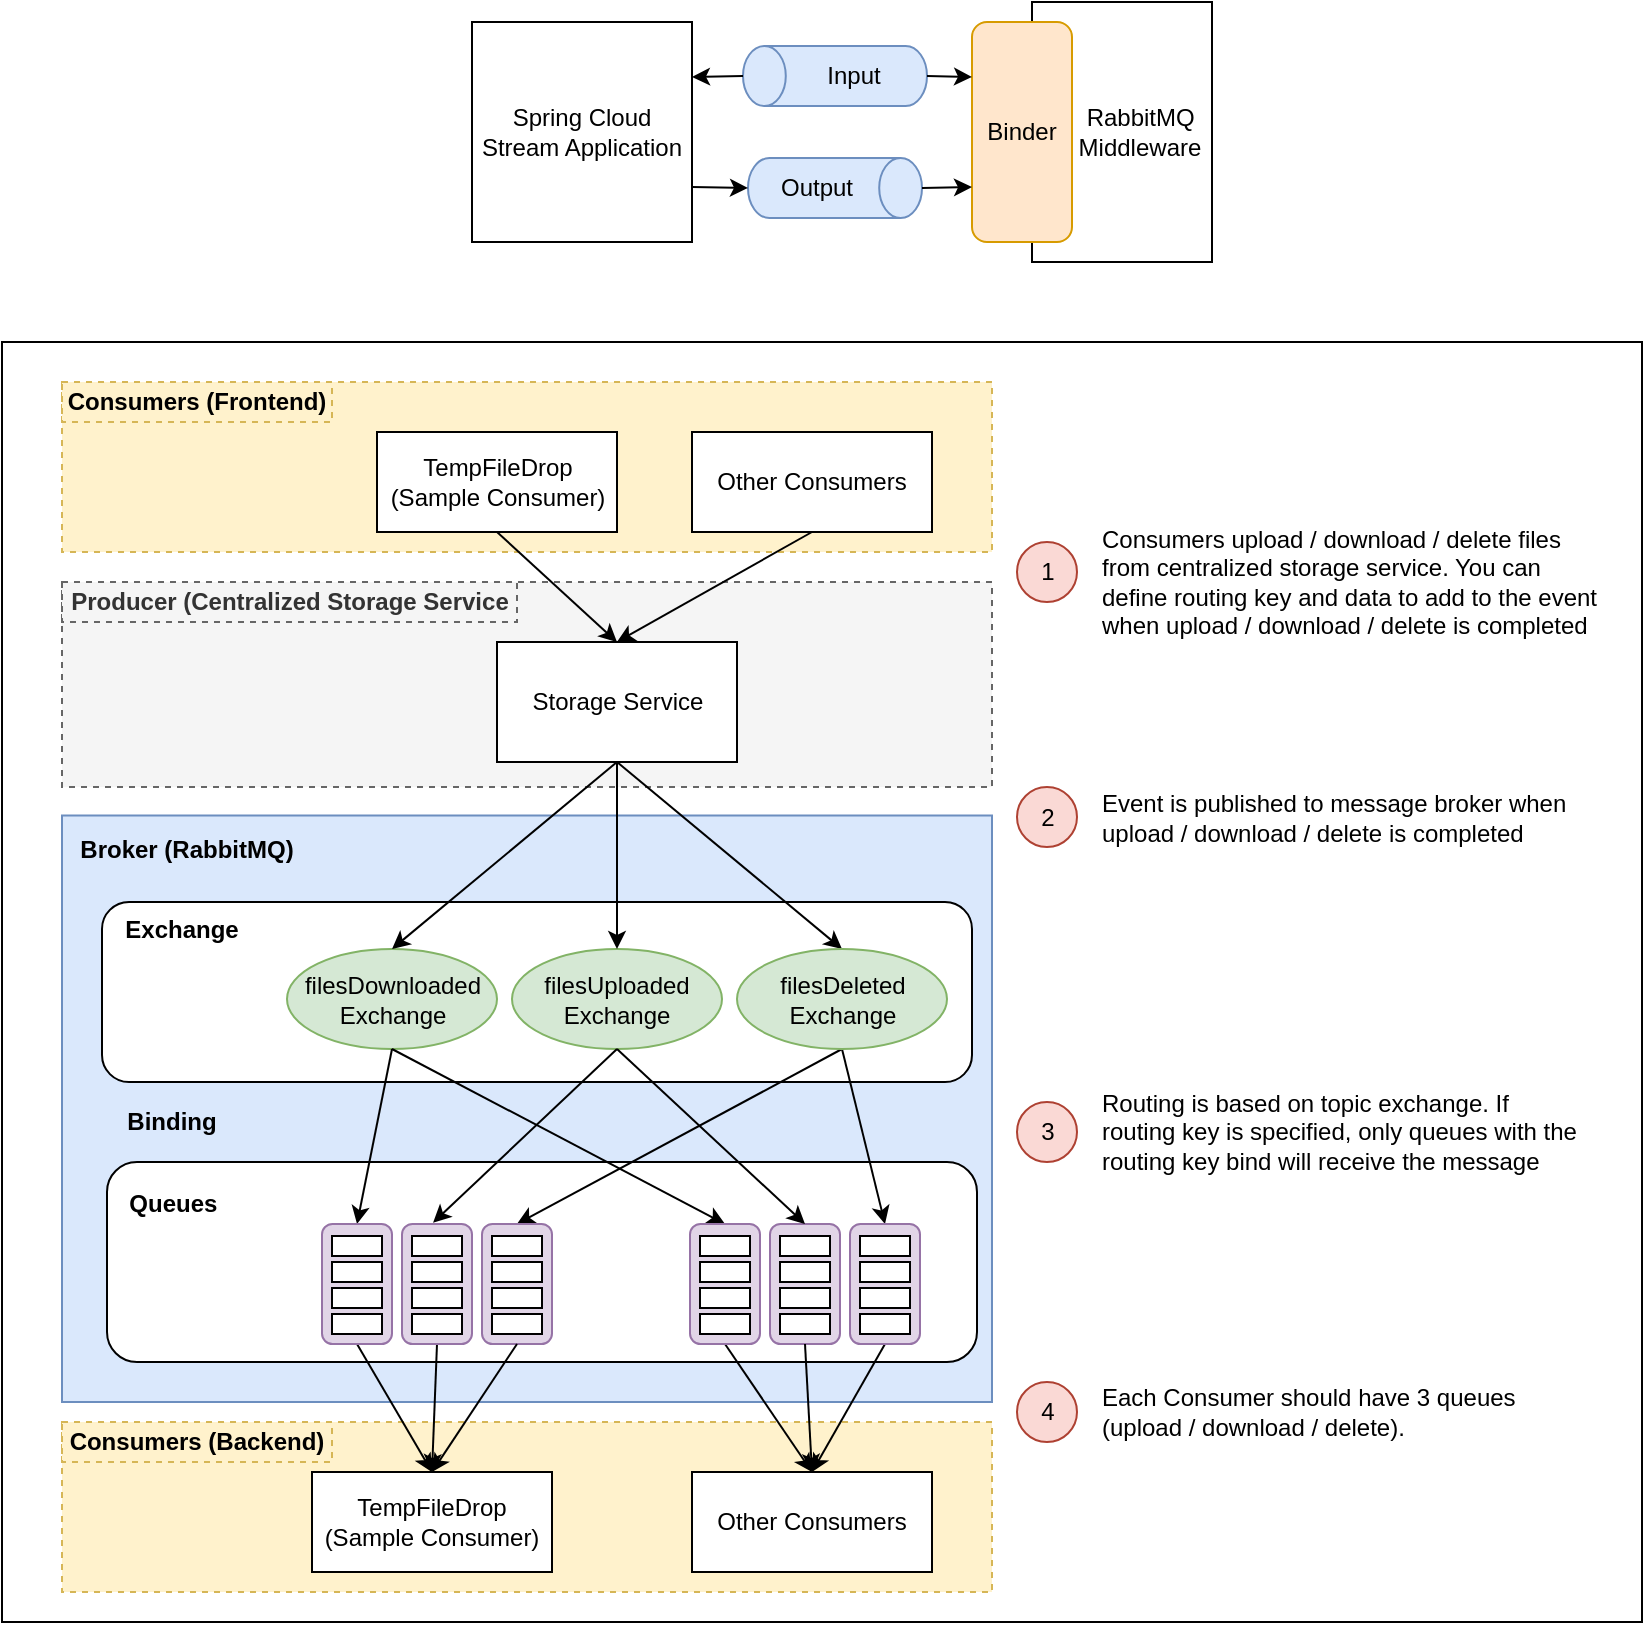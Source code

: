 <mxfile version="14.7.4" type="device"><diagram id="rBmfjfmJIp7LFK8mAt3e" name="Page-1"><mxGraphModel dx="1399" dy="770" grid="1" gridSize="10" guides="1" tooltips="1" connect="1" arrows="1" fold="1" page="1" pageScale="1" pageWidth="850" pageHeight="1100" math="0" shadow="0"><root><mxCell id="0"/><mxCell id="1" parent="0"/><mxCell id="pG4dju828vJtgTQHSMlt-54" value="" style="rounded=0;whiteSpace=wrap;html=1;" parent="1" vertex="1"><mxGeometry x="15" y="250" width="820" height="640" as="geometry"/></mxCell><mxCell id="J-bMTlm84zHchp8Q8WbP-106" value="" style="rounded=0;whiteSpace=wrap;html=1;strokeColor=#666666;align=left;fillColor=#f5f5f5;dashed=1;fontColor=#333333;" parent="1" vertex="1"><mxGeometry x="45" y="370" width="465" height="102.5" as="geometry"/></mxCell><mxCell id="J-bMTlm84zHchp8Q8WbP-97" value="" style="rounded=0;whiteSpace=wrap;html=1;strokeColor=#d6b656;align=left;fillColor=#fff2cc;dashed=1;" parent="1" vertex="1"><mxGeometry x="45" y="790" width="465" height="85" as="geometry"/></mxCell><mxCell id="J-bMTlm84zHchp8Q8WbP-12" value="" style="rounded=0;whiteSpace=wrap;html=1;align=center;fillColor=#dae8fc;strokeColor=#6c8ebf;" parent="1" vertex="1"><mxGeometry x="45" y="486.75" width="465" height="293.25" as="geometry"/></mxCell><mxCell id="J-bMTlm84zHchp8Q8WbP-93" value="" style="rounded=1;whiteSpace=wrap;html=1;align=center;" parent="1" vertex="1"><mxGeometry x="67.5" y="660" width="435" height="100" as="geometry"/></mxCell><mxCell id="J-bMTlm84zHchp8Q8WbP-8" value="RabbitMQ&amp;nbsp;&amp;nbsp;&lt;br&gt;Middleware&amp;nbsp;" style="rounded=0;whiteSpace=wrap;html=1;align=right;" parent="1" vertex="1"><mxGeometry x="530" y="80" width="90" height="130" as="geometry"/></mxCell><mxCell id="J-bMTlm84zHchp8Q8WbP-1" value="Spring Cloud &lt;br&gt;Stream Application" style="rounded=0;whiteSpace=wrap;html=1;" parent="1" vertex="1"><mxGeometry x="250" y="90" width="110" height="110" as="geometry"/></mxCell><mxCell id="J-bMTlm84zHchp8Q8WbP-2" value="Output" style="shape=cylinder3;whiteSpace=wrap;html=1;boundedLbl=1;backgroundOutline=1;size=10.697;rotation=90;direction=east;horizontal=0;verticalAlign=middle;fillColor=#dae8fc;strokeColor=#6c8ebf;" parent="1" vertex="1"><mxGeometry x="416.5" y="129.5" width="30" height="87" as="geometry"/></mxCell><mxCell id="J-bMTlm84zHchp8Q8WbP-4" value="Input" style="shape=cylinder3;whiteSpace=wrap;html=1;boundedLbl=1;backgroundOutline=1;size=10.697;rotation=90;direction=west;horizontal=0;verticalAlign=middle;fillColor=#dae8fc;strokeColor=#6c8ebf;" parent="1" vertex="1"><mxGeometry x="416.5" y="71" width="30" height="92" as="geometry"/></mxCell><mxCell id="J-bMTlm84zHchp8Q8WbP-5" value="" style="endArrow=classic;html=1;entryX=1;entryY=0.25;entryDx=0;entryDy=0;exitX=0.5;exitY=0;exitDx=0;exitDy=0;exitPerimeter=0;" parent="1" source="J-bMTlm84zHchp8Q8WbP-4" target="J-bMTlm84zHchp8Q8WbP-1" edge="1"><mxGeometry width="50" height="50" relative="1" as="geometry"><mxPoint x="320" y="60" as="sourcePoint"/><mxPoint x="450" y="250" as="targetPoint"/></mxGeometry></mxCell><mxCell id="J-bMTlm84zHchp8Q8WbP-6" value="" style="endArrow=classic;html=1;exitX=1;exitY=0.75;exitDx=0;exitDy=0;entryX=0.5;entryY=1;entryDx=0;entryDy=0;entryPerimeter=0;" parent="1" source="J-bMTlm84zHchp8Q8WbP-1" target="J-bMTlm84zHchp8Q8WbP-2" edge="1"><mxGeometry width="50" height="50" relative="1" as="geometry"><mxPoint x="370" y="240" as="sourcePoint"/><mxPoint x="420" y="190" as="targetPoint"/></mxGeometry></mxCell><mxCell id="J-bMTlm84zHchp8Q8WbP-7" value="Binder" style="rounded=1;whiteSpace=wrap;html=1;fillColor=#ffe6cc;strokeColor=#d79b00;" parent="1" vertex="1"><mxGeometry x="500" y="90" width="50" height="110" as="geometry"/></mxCell><mxCell id="J-bMTlm84zHchp8Q8WbP-9" value="" style="endArrow=classic;html=1;entryX=0;entryY=0.25;entryDx=0;entryDy=0;exitX=0.5;exitY=1;exitDx=0;exitDy=0;exitPerimeter=0;" parent="1" source="J-bMTlm84zHchp8Q8WbP-4" target="J-bMTlm84zHchp8Q8WbP-7" edge="1"><mxGeometry width="50" height="50" relative="1" as="geometry"><mxPoint x="440" y="10" as="sourcePoint"/><mxPoint x="480" y="160" as="targetPoint"/></mxGeometry></mxCell><mxCell id="J-bMTlm84zHchp8Q8WbP-10" value="" style="endArrow=classic;html=1;exitX=0.5;exitY=0;exitDx=0;exitDy=0;exitPerimeter=0;entryX=0;entryY=0.75;entryDx=0;entryDy=0;" parent="1" source="J-bMTlm84zHchp8Q8WbP-2" target="J-bMTlm84zHchp8Q8WbP-7" edge="1"><mxGeometry width="50" height="50" relative="1" as="geometry"><mxPoint x="430" y="160" as="sourcePoint"/><mxPoint x="480" y="110" as="targetPoint"/></mxGeometry></mxCell><mxCell id="J-bMTlm84zHchp8Q8WbP-18" value="" style="rounded=1;whiteSpace=wrap;html=1;align=center;" parent="1" vertex="1"><mxGeometry x="65" y="530" width="435" height="90" as="geometry"/></mxCell><mxCell id="J-bMTlm84zHchp8Q8WbP-19" value="&lt;b&gt;Broker (RabbitMQ)&lt;/b&gt;" style="text;html=1;fillColor=none;align=center;verticalAlign=middle;whiteSpace=wrap;rounded=0;dashed=1;" parent="1" vertex="1"><mxGeometry x="50" y="493.5" width="115" height="20" as="geometry"/></mxCell><mxCell id="J-bMTlm84zHchp8Q8WbP-20" value="&lt;b&gt;&amp;nbsp; Exchange&lt;/b&gt;" style="text;html=1;fillColor=none;align=left;verticalAlign=middle;whiteSpace=wrap;rounded=0;dashed=1;" parent="1" vertex="1"><mxGeometry x="67.5" y="533.5" width="80" height="20" as="geometry"/></mxCell><mxCell id="J-bMTlm84zHchp8Q8WbP-22" value="filesDownloaded&lt;br&gt;Exchange" style="ellipse;whiteSpace=wrap;html=1;strokeColor=#82b366;align=center;fillColor=#d5e8d4;" parent="1" vertex="1"><mxGeometry x="157.5" y="553.5" width="105" height="50" as="geometry"/></mxCell><mxCell id="J-bMTlm84zHchp8Q8WbP-26" value="&lt;b&gt;&amp;nbsp; Queues&lt;/b&gt;" style="text;html=1;fillColor=none;align=left;verticalAlign=middle;whiteSpace=wrap;rounded=0;dashed=1;" parent="1" vertex="1"><mxGeometry x="70" y="671" width="80" height="20" as="geometry"/></mxCell><mxCell id="J-bMTlm84zHchp8Q8WbP-51" value="TempFileDrop&lt;br&gt;(Sample Consumer)" style="rounded=0;whiteSpace=wrap;html=1;strokeColor=#000000;align=center;" parent="1" vertex="1"><mxGeometry x="170" y="815" width="120" height="50" as="geometry"/></mxCell><mxCell id="J-bMTlm84zHchp8Q8WbP-58" value="" style="endArrow=classic;html=1;fillColor=#ffffff;gradientColor=none;entryX=0.5;entryY=0;entryDx=0;entryDy=0;exitX=0.5;exitY=1;exitDx=0;exitDy=0;" parent="1" source="pG4dju828vJtgTQHSMlt-2" target="J-bMTlm84zHchp8Q8WbP-51" edge="1"><mxGeometry width="50" height="50" relative="1" as="geometry"><mxPoint x="185" y="750" as="sourcePoint"/><mxPoint x="140" y="710" as="targetPoint"/></mxGeometry></mxCell><mxCell id="J-bMTlm84zHchp8Q8WbP-60" value="" style="endArrow=classic;html=1;fillColor=#ffffff;gradientColor=none;exitX=0.5;exitY=1;exitDx=0;exitDy=0;entryX=0.5;entryY=0;entryDx=0;entryDy=0;" parent="1" source="J-bMTlm84zHchp8Q8WbP-22" target="pG4dju828vJtgTQHSMlt-2" edge="1"><mxGeometry width="50" height="50" relative="1" as="geometry"><mxPoint x="90" y="760" as="sourcePoint"/><mxPoint x="185" y="690" as="targetPoint"/></mxGeometry></mxCell><mxCell id="J-bMTlm84zHchp8Q8WbP-70" value="" style="endArrow=classic;html=1;fillColor=#ffffff;gradientColor=none;entryX=0.5;entryY=0;entryDx=0;entryDy=0;exitX=0.5;exitY=1;exitDx=0;exitDy=0;" parent="1" source="pG4dju828vJtgTQHSMlt-50" target="pG4dju828vJtgTQHSMlt-21" edge="1"><mxGeometry width="50" height="50" relative="1" as="geometry"><mxPoint x="377.5" y="603.5" as="sourcePoint"/><mxPoint x="267.5" y="690" as="targetPoint"/></mxGeometry></mxCell><mxCell id="J-bMTlm84zHchp8Q8WbP-71" value="" style="endArrow=classic;html=1;fillColor=#ffffff;gradientColor=none;exitX=0.5;exitY=1;exitDx=0;exitDy=0;entryX=0.5;entryY=0;entryDx=0;entryDy=0;" parent="1" source="pG4dju828vJtgTQHSMlt-14" target="J-bMTlm84zHchp8Q8WbP-51" edge="1"><mxGeometry width="50" height="50" relative="1" as="geometry"><mxPoint x="267.5" y="750" as="sourcePoint"/><mxPoint x="250" y="690" as="targetPoint"/></mxGeometry></mxCell><mxCell id="J-bMTlm84zHchp8Q8WbP-88" value="Other Consumers" style="rounded=0;whiteSpace=wrap;html=1;strokeColor=#000000;align=center;" parent="1" vertex="1"><mxGeometry x="360" y="815" width="120" height="50" as="geometry"/></mxCell><mxCell id="J-bMTlm84zHchp8Q8WbP-89" value="" style="endArrow=classic;html=1;fillColor=#ffffff;gradientColor=none;exitX=0.5;exitY=1;exitDx=0;exitDy=0;entryX=0.5;entryY=0;entryDx=0;entryDy=0;" parent="1" source="pG4dju828vJtgTQHSMlt-30" target="J-bMTlm84zHchp8Q8WbP-88" edge="1"><mxGeometry width="50" height="50" relative="1" as="geometry"><mxPoint x="377.5" y="750" as="sourcePoint"/><mxPoint x="250" y="700" as="targetPoint"/></mxGeometry></mxCell><mxCell id="J-bMTlm84zHchp8Q8WbP-90" value="" style="endArrow=classic;html=1;fillColor=#ffffff;gradientColor=none;exitX=0.5;exitY=1;exitDx=0;exitDy=0;entryX=0.5;entryY=0;entryDx=0;entryDy=0;" parent="1" source="pG4dju828vJtgTQHSMlt-42" target="J-bMTlm84zHchp8Q8WbP-88" edge="1"><mxGeometry width="50" height="50" relative="1" as="geometry"><mxPoint x="457.5" y="750" as="sourcePoint"/><mxPoint x="250" y="700" as="targetPoint"/></mxGeometry></mxCell><mxCell id="J-bMTlm84zHchp8Q8WbP-91" value="" style="endArrow=classic;html=1;fillColor=#ffffff;gradientColor=none;exitX=0.5;exitY=1;exitDx=0;exitDy=0;entryX=0.5;entryY=0;entryDx=0;entryDy=0;" parent="1" source="J-bMTlm84zHchp8Q8WbP-22" target="pG4dju828vJtgTQHSMlt-30" edge="1"><mxGeometry width="50" height="50" relative="1" as="geometry"><mxPoint x="200" y="750" as="sourcePoint"/><mxPoint x="377.5" y="690" as="targetPoint"/></mxGeometry></mxCell><mxCell id="J-bMTlm84zHchp8Q8WbP-92" value="" style="endArrow=classic;html=1;fillColor=#ffffff;gradientColor=none;exitX=0.5;exitY=1;exitDx=0;exitDy=0;entryX=0.5;entryY=0;entryDx=0;entryDy=0;" parent="1" source="pG4dju828vJtgTQHSMlt-50" target="pG4dju828vJtgTQHSMlt-42" edge="1"><mxGeometry width="50" height="50" relative="1" as="geometry"><mxPoint x="377.5" y="603.5" as="sourcePoint"/><mxPoint x="457.5" y="690" as="targetPoint"/></mxGeometry></mxCell><mxCell id="J-bMTlm84zHchp8Q8WbP-94" value="&lt;b&gt;Binding&lt;/b&gt;" style="text;html=1;strokeColor=none;fillColor=none;align=center;verticalAlign=middle;whiteSpace=wrap;rounded=0;" parent="1" vertex="1"><mxGeometry x="80" y="630" width="40" height="20" as="geometry"/></mxCell><mxCell id="J-bMTlm84zHchp8Q8WbP-95" value="Storage Service" style="rounded=0;whiteSpace=wrap;html=1;align=center;" parent="1" vertex="1"><mxGeometry x="262.5" y="400" width="120" height="60" as="geometry"/></mxCell><mxCell id="J-bMTlm84zHchp8Q8WbP-98" value="&lt;b&gt;Consumers (Backend)&lt;/b&gt;" style="text;html=1;fillColor=#fff2cc;align=center;verticalAlign=middle;whiteSpace=wrap;rounded=0;dashed=1;strokeColor=#d6b656;" parent="1" vertex="1"><mxGeometry x="45" y="790" width="135" height="20" as="geometry"/></mxCell><mxCell id="J-bMTlm84zHchp8Q8WbP-101" value="" style="rounded=0;whiteSpace=wrap;html=1;strokeColor=#d6b656;align=left;fillColor=#fff2cc;dashed=1;" parent="1" vertex="1"><mxGeometry x="45" y="270" width="465" height="85" as="geometry"/></mxCell><mxCell id="J-bMTlm84zHchp8Q8WbP-102" value="TempFileDrop&lt;br&gt;(Sample Consumer)" style="rounded=0;whiteSpace=wrap;html=1;strokeColor=#000000;align=center;" parent="1" vertex="1"><mxGeometry x="202.5" y="295" width="120" height="50" as="geometry"/></mxCell><mxCell id="J-bMTlm84zHchp8Q8WbP-103" value="Other Consumers" style="rounded=0;whiteSpace=wrap;html=1;strokeColor=#000000;align=center;" parent="1" vertex="1"><mxGeometry x="360" y="295" width="120" height="50" as="geometry"/></mxCell><mxCell id="J-bMTlm84zHchp8Q8WbP-104" value="&lt;b&gt;Consumers (Frontend)&lt;/b&gt;" style="text;html=1;fillColor=#fff2cc;align=center;verticalAlign=middle;whiteSpace=wrap;rounded=0;dashed=1;strokeColor=#d6b656;" parent="1" vertex="1"><mxGeometry x="45" y="270" width="135" height="20" as="geometry"/></mxCell><mxCell id="J-bMTlm84zHchp8Q8WbP-107" value="&lt;b&gt;Producer (Centralized Storage Service&lt;/b&gt;" style="text;html=1;fillColor=#f5f5f5;align=center;verticalAlign=middle;whiteSpace=wrap;rounded=0;dashed=1;strokeColor=#666666;fontColor=#333333;" parent="1" vertex="1"><mxGeometry x="45" y="370" width="227.5" height="20" as="geometry"/></mxCell><mxCell id="J-bMTlm84zHchp8Q8WbP-108" value="" style="endArrow=classic;html=1;fillColor=#ffffff;gradientColor=none;exitX=0.5;exitY=1;exitDx=0;exitDy=0;entryX=0.5;entryY=0;entryDx=0;entryDy=0;" parent="1" source="J-bMTlm84zHchp8Q8WbP-102" target="J-bMTlm84zHchp8Q8WbP-95" edge="1"><mxGeometry width="50" height="50" relative="1" as="geometry"><mxPoint x="162.5" y="510" as="sourcePoint"/><mxPoint x="212.5" y="460" as="targetPoint"/></mxGeometry></mxCell><mxCell id="J-bMTlm84zHchp8Q8WbP-109" value="" style="endArrow=classic;html=1;fillColor=#ffffff;gradientColor=none;exitX=0.5;exitY=1;exitDx=0;exitDy=0;entryX=0.5;entryY=0;entryDx=0;entryDy=0;" parent="1" source="J-bMTlm84zHchp8Q8WbP-103" target="J-bMTlm84zHchp8Q8WbP-95" edge="1"><mxGeometry width="50" height="50" relative="1" as="geometry"><mxPoint x="162.5" y="510" as="sourcePoint"/><mxPoint x="212.5" y="460" as="targetPoint"/></mxGeometry></mxCell><mxCell id="J-bMTlm84zHchp8Q8WbP-112" value="" style="endArrow=classic;html=1;fillColor=#ffffff;gradientColor=none;exitX=0.5;exitY=1;exitDx=0;exitDy=0;entryX=0.5;entryY=0;entryDx=0;entryDy=0;" parent="1" source="J-bMTlm84zHchp8Q8WbP-95" target="J-bMTlm84zHchp8Q8WbP-22" edge="1"><mxGeometry width="50" height="50" relative="1" as="geometry"><mxPoint x="162.5" y="610" as="sourcePoint"/><mxPoint x="212.5" y="560" as="targetPoint"/></mxGeometry></mxCell><mxCell id="J-bMTlm84zHchp8Q8WbP-113" value="" style="endArrow=classic;html=1;fillColor=#ffffff;gradientColor=none;exitX=0.5;exitY=1;exitDx=0;exitDy=0;entryX=0.5;entryY=0;entryDx=0;entryDy=0;" parent="1" source="J-bMTlm84zHchp8Q8WbP-95" target="pG4dju828vJtgTQHSMlt-50" edge="1"><mxGeometry width="50" height="50" relative="1" as="geometry"><mxPoint x="162.5" y="610" as="sourcePoint"/><mxPoint x="377.5" y="553.5" as="targetPoint"/></mxGeometry></mxCell><mxCell id="J-bMTlm84zHchp8Q8WbP-114" value="1" style="ellipse;whiteSpace=wrap;html=1;aspect=fixed;strokeColor=#ae4132;align=center;fillColor=#fad9d5;" parent="1" vertex="1"><mxGeometry x="522.5" y="350" width="30" height="30" as="geometry"/></mxCell><mxCell id="J-bMTlm84zHchp8Q8WbP-115" value="Consumers upload / download / delete files from centralized storage service. You can define routing key and data to add to the event when upload / download / delete is completed" style="text;html=1;strokeColor=none;fillColor=none;align=left;verticalAlign=middle;whiteSpace=wrap;rounded=0;" parent="1" vertex="1"><mxGeometry x="562.5" y="360" width="252.5" height="20" as="geometry"/></mxCell><mxCell id="J-bMTlm84zHchp8Q8WbP-116" value="2" style="ellipse;whiteSpace=wrap;html=1;aspect=fixed;strokeColor=#ae4132;align=center;fillColor=#fad9d5;" parent="1" vertex="1"><mxGeometry x="522.5" y="472.5" width="30" height="30" as="geometry"/></mxCell><mxCell id="J-bMTlm84zHchp8Q8WbP-117" value="Event is published to message broker when upload / download / delete is completed" style="text;html=1;strokeColor=none;fillColor=none;align=left;verticalAlign=middle;whiteSpace=wrap;rounded=0;" parent="1" vertex="1"><mxGeometry x="562.5" y="477.5" width="240" height="20" as="geometry"/></mxCell><mxCell id="J-bMTlm84zHchp8Q8WbP-118" value="3" style="ellipse;whiteSpace=wrap;html=1;aspect=fixed;strokeColor=#ae4132;align=center;fillColor=#fad9d5;" parent="1" vertex="1"><mxGeometry x="522.5" y="630" width="30" height="30" as="geometry"/></mxCell><mxCell id="J-bMTlm84zHchp8Q8WbP-119" value="Routing is based on topic exchange. If routing key is specified, only queues with the routing key bind will receive the message" style="text;html=1;strokeColor=none;fillColor=none;align=left;verticalAlign=middle;whiteSpace=wrap;rounded=0;" parent="1" vertex="1"><mxGeometry x="562.5" y="635" width="240" height="20" as="geometry"/></mxCell><mxCell id="J-bMTlm84zHchp8Q8WbP-120" value="4" style="ellipse;whiteSpace=wrap;html=1;aspect=fixed;strokeColor=#ae4132;align=center;fillColor=#fad9d5;" parent="1" vertex="1"><mxGeometry x="522.5" y="770" width="30" height="30" as="geometry"/></mxCell><mxCell id="J-bMTlm84zHchp8Q8WbP-121" value="Each Consumer should have 3 queues &lt;br&gt;(upload / download / delete)." style="text;html=1;strokeColor=none;fillColor=none;align=left;verticalAlign=middle;whiteSpace=wrap;rounded=0;" parent="1" vertex="1"><mxGeometry x="562.5" y="775" width="240" height="20" as="geometry"/></mxCell><mxCell id="pG4dju828vJtgTQHSMlt-26" value="" style="group" parent="1" vertex="1" connectable="0"><mxGeometry x="175" y="691" width="115" height="60" as="geometry"/></mxCell><mxCell id="pG4dju828vJtgTQHSMlt-12" value="" style="group" parent="pG4dju828vJtgTQHSMlt-26" vertex="1" connectable="0"><mxGeometry width="35" height="60" as="geometry"/></mxCell><mxCell id="pG4dju828vJtgTQHSMlt-2" value="" style="rounded=1;whiteSpace=wrap;html=1;strokeColor=#9673a6;align=left;fillColor=#e1d5e7;" parent="pG4dju828vJtgTQHSMlt-12" vertex="1"><mxGeometry width="35" height="60" as="geometry"/></mxCell><mxCell id="pG4dju828vJtgTQHSMlt-3" value="" style="rounded=0;whiteSpace=wrap;html=1;strokeColor=#000000;align=left;" parent="pG4dju828vJtgTQHSMlt-12" vertex="1"><mxGeometry x="5" y="6" width="25" height="10" as="geometry"/></mxCell><mxCell id="pG4dju828vJtgTQHSMlt-4" value="" style="rounded=0;whiteSpace=wrap;html=1;strokeColor=#000000;align=left;" parent="pG4dju828vJtgTQHSMlt-12" vertex="1"><mxGeometry x="5" y="19" width="25" height="10" as="geometry"/></mxCell><mxCell id="pG4dju828vJtgTQHSMlt-5" value="" style="rounded=0;whiteSpace=wrap;html=1;strokeColor=#000000;align=left;" parent="pG4dju828vJtgTQHSMlt-12" vertex="1"><mxGeometry x="5" y="32" width="25" height="10" as="geometry"/></mxCell><mxCell id="pG4dju828vJtgTQHSMlt-6" value="" style="rounded=0;whiteSpace=wrap;html=1;strokeColor=#000000;align=left;" parent="pG4dju828vJtgTQHSMlt-12" vertex="1"><mxGeometry x="5" y="45" width="25" height="10" as="geometry"/></mxCell><mxCell id="pG4dju828vJtgTQHSMlt-13" value="" style="group" parent="pG4dju828vJtgTQHSMlt-26" vertex="1" connectable="0"><mxGeometry x="40" width="35" height="60" as="geometry"/></mxCell><mxCell id="pG4dju828vJtgTQHSMlt-14" value="" style="rounded=1;whiteSpace=wrap;html=1;strokeColor=#9673a6;align=left;fillColor=#e1d5e7;" parent="pG4dju828vJtgTQHSMlt-13" vertex="1"><mxGeometry width="35" height="60" as="geometry"/></mxCell><mxCell id="pG4dju828vJtgTQHSMlt-15" value="" style="rounded=0;whiteSpace=wrap;html=1;strokeColor=#000000;align=left;" parent="pG4dju828vJtgTQHSMlt-13" vertex="1"><mxGeometry x="5" y="6" width="25" height="10" as="geometry"/></mxCell><mxCell id="pG4dju828vJtgTQHSMlt-16" value="" style="rounded=0;whiteSpace=wrap;html=1;strokeColor=#000000;align=left;" parent="pG4dju828vJtgTQHSMlt-13" vertex="1"><mxGeometry x="5" y="19" width="25" height="10" as="geometry"/></mxCell><mxCell id="pG4dju828vJtgTQHSMlt-17" value="" style="rounded=0;whiteSpace=wrap;html=1;strokeColor=#000000;align=left;" parent="pG4dju828vJtgTQHSMlt-13" vertex="1"><mxGeometry x="5" y="32" width="25" height="10" as="geometry"/></mxCell><mxCell id="pG4dju828vJtgTQHSMlt-18" value="" style="rounded=0;whiteSpace=wrap;html=1;strokeColor=#000000;align=left;" parent="pG4dju828vJtgTQHSMlt-13" vertex="1"><mxGeometry x="5" y="45" width="25" height="10" as="geometry"/></mxCell><mxCell id="pG4dju828vJtgTQHSMlt-20" value="" style="group" parent="pG4dju828vJtgTQHSMlt-26" vertex="1" connectable="0"><mxGeometry x="80" width="35" height="60" as="geometry"/></mxCell><mxCell id="pG4dju828vJtgTQHSMlt-21" value="" style="rounded=1;whiteSpace=wrap;html=1;strokeColor=#9673a6;align=left;fillColor=#e1d5e7;" parent="pG4dju828vJtgTQHSMlt-20" vertex="1"><mxGeometry width="35" height="60" as="geometry"/></mxCell><mxCell id="pG4dju828vJtgTQHSMlt-22" value="" style="rounded=0;whiteSpace=wrap;html=1;strokeColor=#000000;align=left;" parent="pG4dju828vJtgTQHSMlt-20" vertex="1"><mxGeometry x="5" y="6" width="25" height="10" as="geometry"/></mxCell><mxCell id="pG4dju828vJtgTQHSMlt-23" value="" style="rounded=0;whiteSpace=wrap;html=1;strokeColor=#000000;align=left;" parent="pG4dju828vJtgTQHSMlt-20" vertex="1"><mxGeometry x="5" y="19" width="25" height="10" as="geometry"/></mxCell><mxCell id="pG4dju828vJtgTQHSMlt-24" value="" style="rounded=0;whiteSpace=wrap;html=1;strokeColor=#000000;align=left;" parent="pG4dju828vJtgTQHSMlt-20" vertex="1"><mxGeometry x="5" y="32" width="25" height="10" as="geometry"/></mxCell><mxCell id="pG4dju828vJtgTQHSMlt-25" value="" style="rounded=0;whiteSpace=wrap;html=1;strokeColor=#000000;align=left;" parent="pG4dju828vJtgTQHSMlt-20" vertex="1"><mxGeometry x="5" y="45" width="25" height="10" as="geometry"/></mxCell><mxCell id="pG4dju828vJtgTQHSMlt-27" value="" style="endArrow=classic;html=1;exitX=0.5;exitY=1;exitDx=0;exitDy=0;entryX=0.5;entryY=0;entryDx=0;entryDy=0;" parent="1" source="pG4dju828vJtgTQHSMlt-21" target="J-bMTlm84zHchp8Q8WbP-51" edge="1"><mxGeometry width="50" height="50" relative="1" as="geometry"><mxPoint x="285" y="750" as="sourcePoint"/><mxPoint x="335" y="700" as="targetPoint"/></mxGeometry></mxCell><mxCell id="pG4dju828vJtgTQHSMlt-28" value="" style="group" parent="1" vertex="1" connectable="0"><mxGeometry x="359" y="691" width="115" height="60" as="geometry"/></mxCell><mxCell id="pG4dju828vJtgTQHSMlt-29" value="" style="group" parent="pG4dju828vJtgTQHSMlt-28" vertex="1" connectable="0"><mxGeometry width="35" height="60" as="geometry"/></mxCell><mxCell id="pG4dju828vJtgTQHSMlt-30" value="" style="rounded=1;whiteSpace=wrap;html=1;strokeColor=#9673a6;align=left;fillColor=#e1d5e7;" parent="pG4dju828vJtgTQHSMlt-29" vertex="1"><mxGeometry width="35" height="60" as="geometry"/></mxCell><mxCell id="pG4dju828vJtgTQHSMlt-31" value="" style="rounded=0;whiteSpace=wrap;html=1;strokeColor=#000000;align=left;" parent="pG4dju828vJtgTQHSMlt-29" vertex="1"><mxGeometry x="5" y="6" width="25" height="10" as="geometry"/></mxCell><mxCell id="pG4dju828vJtgTQHSMlt-32" value="" style="rounded=0;whiteSpace=wrap;html=1;strokeColor=#000000;align=left;" parent="pG4dju828vJtgTQHSMlt-29" vertex="1"><mxGeometry x="5" y="19" width="25" height="10" as="geometry"/></mxCell><mxCell id="pG4dju828vJtgTQHSMlt-33" value="" style="rounded=0;whiteSpace=wrap;html=1;strokeColor=#000000;align=left;" parent="pG4dju828vJtgTQHSMlt-29" vertex="1"><mxGeometry x="5" y="32" width="25" height="10" as="geometry"/></mxCell><mxCell id="pG4dju828vJtgTQHSMlt-34" value="" style="rounded=0;whiteSpace=wrap;html=1;strokeColor=#000000;align=left;" parent="pG4dju828vJtgTQHSMlt-29" vertex="1"><mxGeometry x="5" y="45" width="25" height="10" as="geometry"/></mxCell><mxCell id="pG4dju828vJtgTQHSMlt-35" value="" style="group" parent="pG4dju828vJtgTQHSMlt-28" vertex="1" connectable="0"><mxGeometry x="40" width="35" height="60" as="geometry"/></mxCell><mxCell id="pG4dju828vJtgTQHSMlt-36" value="" style="rounded=1;whiteSpace=wrap;html=1;strokeColor=#9673a6;align=left;fillColor=#e1d5e7;" parent="pG4dju828vJtgTQHSMlt-35" vertex="1"><mxGeometry width="35" height="60" as="geometry"/></mxCell><mxCell id="pG4dju828vJtgTQHSMlt-37" value="" style="rounded=0;whiteSpace=wrap;html=1;strokeColor=#000000;align=left;" parent="pG4dju828vJtgTQHSMlt-35" vertex="1"><mxGeometry x="5" y="6" width="25" height="10" as="geometry"/></mxCell><mxCell id="pG4dju828vJtgTQHSMlt-38" value="" style="rounded=0;whiteSpace=wrap;html=1;strokeColor=#000000;align=left;" parent="pG4dju828vJtgTQHSMlt-35" vertex="1"><mxGeometry x="5" y="19" width="25" height="10" as="geometry"/></mxCell><mxCell id="pG4dju828vJtgTQHSMlt-39" value="" style="rounded=0;whiteSpace=wrap;html=1;strokeColor=#000000;align=left;" parent="pG4dju828vJtgTQHSMlt-35" vertex="1"><mxGeometry x="5" y="32" width="25" height="10" as="geometry"/></mxCell><mxCell id="pG4dju828vJtgTQHSMlt-40" value="" style="rounded=0;whiteSpace=wrap;html=1;strokeColor=#000000;align=left;" parent="pG4dju828vJtgTQHSMlt-35" vertex="1"><mxGeometry x="5" y="45" width="25" height="10" as="geometry"/></mxCell><mxCell id="pG4dju828vJtgTQHSMlt-41" value="" style="group" parent="pG4dju828vJtgTQHSMlt-28" vertex="1" connectable="0"><mxGeometry x="80" width="35" height="60" as="geometry"/></mxCell><mxCell id="pG4dju828vJtgTQHSMlt-42" value="" style="rounded=1;whiteSpace=wrap;html=1;strokeColor=#9673a6;align=left;fillColor=#e1d5e7;" parent="pG4dju828vJtgTQHSMlt-41" vertex="1"><mxGeometry width="35" height="60" as="geometry"/></mxCell><mxCell id="pG4dju828vJtgTQHSMlt-43" value="" style="rounded=0;whiteSpace=wrap;html=1;strokeColor=#000000;align=left;" parent="pG4dju828vJtgTQHSMlt-41" vertex="1"><mxGeometry x="5" y="6" width="25" height="10" as="geometry"/></mxCell><mxCell id="pG4dju828vJtgTQHSMlt-44" value="" style="rounded=0;whiteSpace=wrap;html=1;strokeColor=#000000;align=left;" parent="pG4dju828vJtgTQHSMlt-41" vertex="1"><mxGeometry x="5" y="19" width="25" height="10" as="geometry"/></mxCell><mxCell id="pG4dju828vJtgTQHSMlt-45" value="" style="rounded=0;whiteSpace=wrap;html=1;strokeColor=#000000;align=left;" parent="pG4dju828vJtgTQHSMlt-41" vertex="1"><mxGeometry x="5" y="32" width="25" height="10" as="geometry"/></mxCell><mxCell id="pG4dju828vJtgTQHSMlt-46" value="" style="rounded=0;whiteSpace=wrap;html=1;strokeColor=#000000;align=left;" parent="pG4dju828vJtgTQHSMlt-41" vertex="1"><mxGeometry x="5" y="45" width="25" height="10" as="geometry"/></mxCell><mxCell id="pG4dju828vJtgTQHSMlt-47" value="" style="endArrow=classic;html=1;exitX=0.5;exitY=1;exitDx=0;exitDy=0;entryX=0.5;entryY=0;entryDx=0;entryDy=0;" parent="1" source="pG4dju828vJtgTQHSMlt-36" target="J-bMTlm84zHchp8Q8WbP-88" edge="1"><mxGeometry width="50" height="50" relative="1" as="geometry"><mxPoint x="285" y="750" as="sourcePoint"/><mxPoint x="335" y="700" as="targetPoint"/></mxGeometry></mxCell><mxCell id="pG4dju828vJtgTQHSMlt-49" value="filesUploaded&lt;br&gt;Exchange" style="ellipse;whiteSpace=wrap;html=1;strokeColor=#82b366;align=center;fillColor=#d5e8d4;" parent="1" vertex="1"><mxGeometry x="270" y="553.5" width="105" height="50" as="geometry"/></mxCell><mxCell id="pG4dju828vJtgTQHSMlt-50" value="filesDeleted&lt;br&gt;Exchange" style="ellipse;whiteSpace=wrap;html=1;strokeColor=#82b366;align=center;fillColor=#d5e8d4;" parent="1" vertex="1"><mxGeometry x="382.5" y="553.5" width="105" height="50" as="geometry"/></mxCell><mxCell id="pG4dju828vJtgTQHSMlt-51" value="" style="endArrow=classic;html=1;exitX=0.5;exitY=1;exitDx=0;exitDy=0;entryX=0.5;entryY=0;entryDx=0;entryDy=0;" parent="1" source="J-bMTlm84zHchp8Q8WbP-95" target="pG4dju828vJtgTQHSMlt-49" edge="1"><mxGeometry width="50" height="50" relative="1" as="geometry"><mxPoint x="275" y="600" as="sourcePoint"/><mxPoint x="325" y="550" as="targetPoint"/></mxGeometry></mxCell><mxCell id="pG4dju828vJtgTQHSMlt-52" value="" style="endArrow=classic;html=1;exitX=0.5;exitY=1;exitDx=0;exitDy=0;entryX=0.443;entryY=-0.01;entryDx=0;entryDy=0;entryPerimeter=0;" parent="1" source="pG4dju828vJtgTQHSMlt-49" target="pG4dju828vJtgTQHSMlt-14" edge="1"><mxGeometry width="50" height="50" relative="1" as="geometry"><mxPoint x="275" y="720" as="sourcePoint"/><mxPoint x="325" y="670" as="targetPoint"/></mxGeometry></mxCell><mxCell id="pG4dju828vJtgTQHSMlt-53" value="" style="endArrow=classic;html=1;exitX=0.5;exitY=1;exitDx=0;exitDy=0;entryX=0.5;entryY=0;entryDx=0;entryDy=0;" parent="1" source="pG4dju828vJtgTQHSMlt-49" target="pG4dju828vJtgTQHSMlt-36" edge="1"><mxGeometry width="50" height="50" relative="1" as="geometry"><mxPoint x="275" y="720" as="sourcePoint"/><mxPoint x="325" y="670" as="targetPoint"/></mxGeometry></mxCell></root></mxGraphModel></diagram></mxfile>